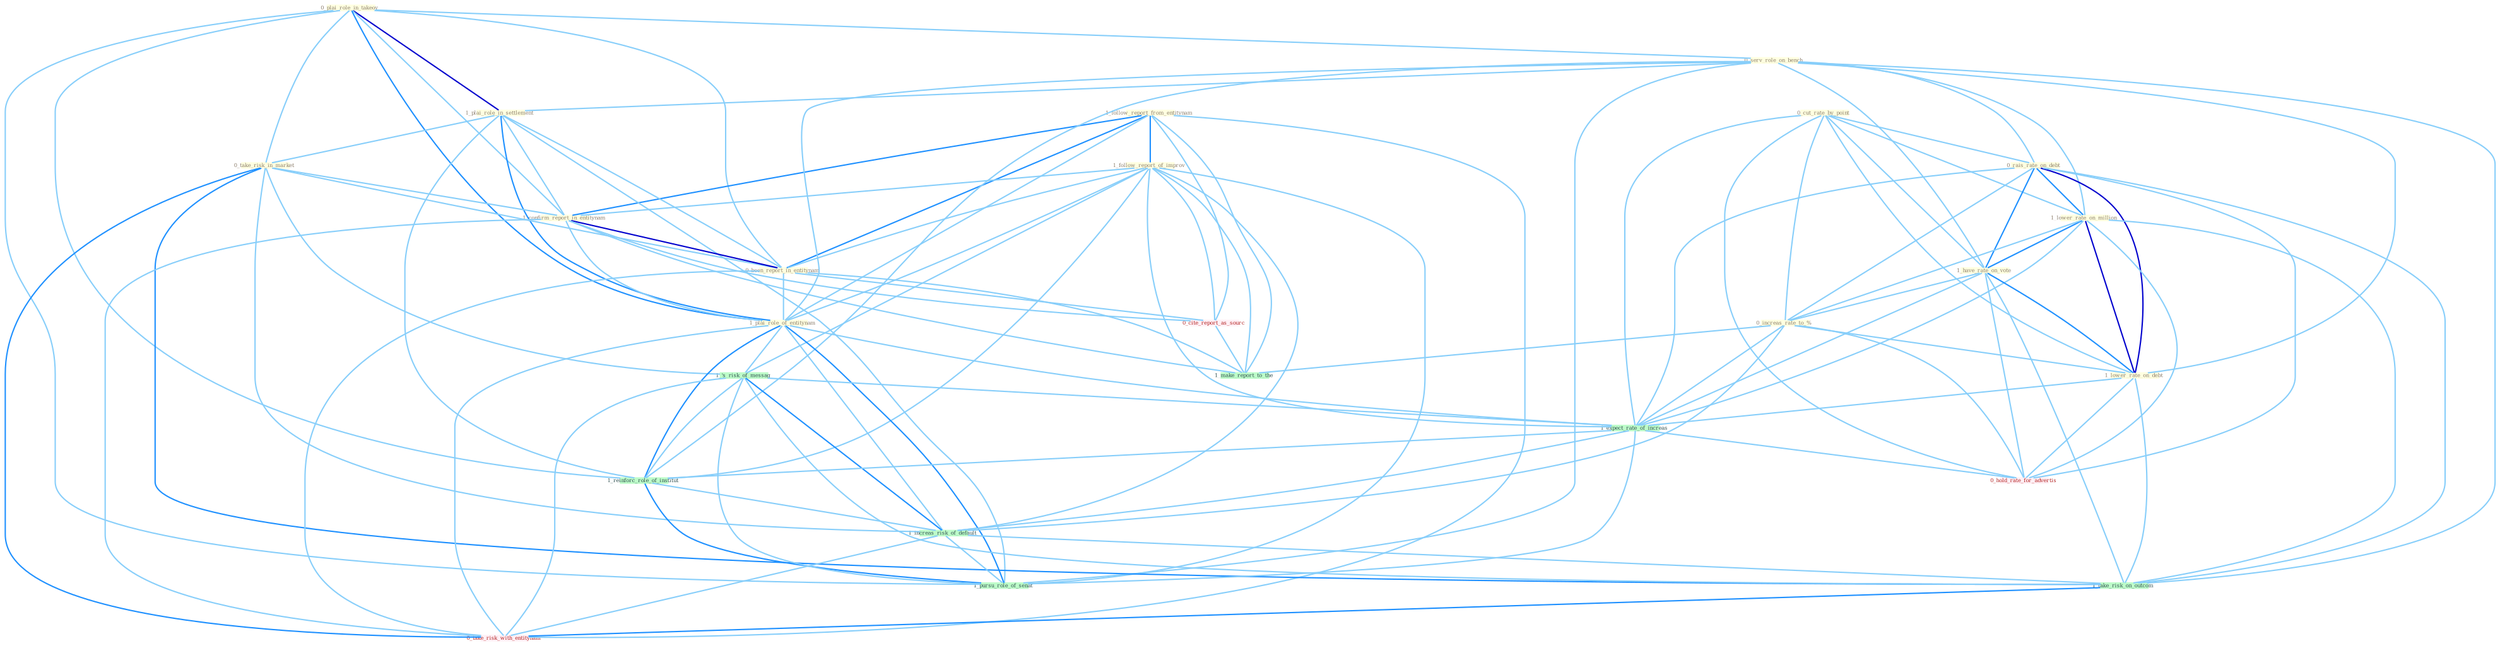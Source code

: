 Graph G{ 
    node
    [shape=polygon,style=filled,width=.5,height=.06,color="#BDFCC9",fixedsize=true,fontsize=4,
    fontcolor="#2f4f4f"];
    {node
    [color="#ffffe0", fontcolor="#8b7d6b"] "0_plai_role_in_takeov " "1_follow_report_from_entitynam " "0_serv_role_on_bench " "1_follow_report_of_improv " "0_cut_rate_by_point " "1_plai_role_in_settlement " "0_rais_rate_on_debt " "0_take_risk_in_market " "1_confirm_report_in_entitynam " "0_been_report_in_entitynam " "1_plai_role_of_entitynam " "1_lower_rate_on_million " "1_have_rate_on_vote " "0_increas_rate_to_% " "1_lower_rate_on_debt "}
{node [color="#fff0f5", fontcolor="#b22222"] "0_cite_report_as_sourc " "0_take_risk_with_entitynam " "0_hold_rate_for_advertis "}
edge [color="#B0E2FF"];

	"0_plai_role_in_takeov " -- "0_serv_role_on_bench " [w="1", color="#87cefa" ];
	"0_plai_role_in_takeov " -- "1_plai_role_in_settlement " [w="3", color="#0000cd" , len=0.6];
	"0_plai_role_in_takeov " -- "0_take_risk_in_market " [w="1", color="#87cefa" ];
	"0_plai_role_in_takeov " -- "1_confirm_report_in_entitynam " [w="1", color="#87cefa" ];
	"0_plai_role_in_takeov " -- "0_been_report_in_entitynam " [w="1", color="#87cefa" ];
	"0_plai_role_in_takeov " -- "1_plai_role_of_entitynam " [w="2", color="#1e90ff" , len=0.8];
	"0_plai_role_in_takeov " -- "1_reinforc_role_of_institut " [w="1", color="#87cefa" ];
	"0_plai_role_in_takeov " -- "1_pursu_role_of_senat " [w="1", color="#87cefa" ];
	"1_follow_report_from_entitynam " -- "1_follow_report_of_improv " [w="2", color="#1e90ff" , len=0.8];
	"1_follow_report_from_entitynam " -- "1_confirm_report_in_entitynam " [w="2", color="#1e90ff" , len=0.8];
	"1_follow_report_from_entitynam " -- "0_been_report_in_entitynam " [w="2", color="#1e90ff" , len=0.8];
	"1_follow_report_from_entitynam " -- "1_plai_role_of_entitynam " [w="1", color="#87cefa" ];
	"1_follow_report_from_entitynam " -- "0_cite_report_as_sourc " [w="1", color="#87cefa" ];
	"1_follow_report_from_entitynam " -- "1_make_report_to_the " [w="1", color="#87cefa" ];
	"1_follow_report_from_entitynam " -- "0_take_risk_with_entitynam " [w="1", color="#87cefa" ];
	"0_serv_role_on_bench " -- "1_plai_role_in_settlement " [w="1", color="#87cefa" ];
	"0_serv_role_on_bench " -- "0_rais_rate_on_debt " [w="1", color="#87cefa" ];
	"0_serv_role_on_bench " -- "1_plai_role_of_entitynam " [w="1", color="#87cefa" ];
	"0_serv_role_on_bench " -- "1_lower_rate_on_million " [w="1", color="#87cefa" ];
	"0_serv_role_on_bench " -- "1_have_rate_on_vote " [w="1", color="#87cefa" ];
	"0_serv_role_on_bench " -- "1_lower_rate_on_debt " [w="1", color="#87cefa" ];
	"0_serv_role_on_bench " -- "1_reinforc_role_of_institut " [w="1", color="#87cefa" ];
	"0_serv_role_on_bench " -- "1_take_risk_on_outcom " [w="1", color="#87cefa" ];
	"0_serv_role_on_bench " -- "1_pursu_role_of_senat " [w="1", color="#87cefa" ];
	"1_follow_report_of_improv " -- "1_confirm_report_in_entitynam " [w="1", color="#87cefa" ];
	"1_follow_report_of_improv " -- "0_been_report_in_entitynam " [w="1", color="#87cefa" ];
	"1_follow_report_of_improv " -- "1_plai_role_of_entitynam " [w="1", color="#87cefa" ];
	"1_follow_report_of_improv " -- "1_'s_risk_of_messag " [w="1", color="#87cefa" ];
	"1_follow_report_of_improv " -- "1_expect_rate_of_increas " [w="1", color="#87cefa" ];
	"1_follow_report_of_improv " -- "1_reinforc_role_of_institut " [w="1", color="#87cefa" ];
	"1_follow_report_of_improv " -- "1_increas_risk_of_default " [w="1", color="#87cefa" ];
	"1_follow_report_of_improv " -- "0_cite_report_as_sourc " [w="1", color="#87cefa" ];
	"1_follow_report_of_improv " -- "1_pursu_role_of_senat " [w="1", color="#87cefa" ];
	"1_follow_report_of_improv " -- "1_make_report_to_the " [w="1", color="#87cefa" ];
	"0_cut_rate_by_point " -- "0_rais_rate_on_debt " [w="1", color="#87cefa" ];
	"0_cut_rate_by_point " -- "1_lower_rate_on_million " [w="1", color="#87cefa" ];
	"0_cut_rate_by_point " -- "1_have_rate_on_vote " [w="1", color="#87cefa" ];
	"0_cut_rate_by_point " -- "0_increas_rate_to_% " [w="1", color="#87cefa" ];
	"0_cut_rate_by_point " -- "1_lower_rate_on_debt " [w="1", color="#87cefa" ];
	"0_cut_rate_by_point " -- "1_expect_rate_of_increas " [w="1", color="#87cefa" ];
	"0_cut_rate_by_point " -- "0_hold_rate_for_advertis " [w="1", color="#87cefa" ];
	"1_plai_role_in_settlement " -- "0_take_risk_in_market " [w="1", color="#87cefa" ];
	"1_plai_role_in_settlement " -- "1_confirm_report_in_entitynam " [w="1", color="#87cefa" ];
	"1_plai_role_in_settlement " -- "0_been_report_in_entitynam " [w="1", color="#87cefa" ];
	"1_plai_role_in_settlement " -- "1_plai_role_of_entitynam " [w="2", color="#1e90ff" , len=0.8];
	"1_plai_role_in_settlement " -- "1_reinforc_role_of_institut " [w="1", color="#87cefa" ];
	"1_plai_role_in_settlement " -- "1_pursu_role_of_senat " [w="1", color="#87cefa" ];
	"0_rais_rate_on_debt " -- "1_lower_rate_on_million " [w="2", color="#1e90ff" , len=0.8];
	"0_rais_rate_on_debt " -- "1_have_rate_on_vote " [w="2", color="#1e90ff" , len=0.8];
	"0_rais_rate_on_debt " -- "0_increas_rate_to_% " [w="1", color="#87cefa" ];
	"0_rais_rate_on_debt " -- "1_lower_rate_on_debt " [w="3", color="#0000cd" , len=0.6];
	"0_rais_rate_on_debt " -- "1_expect_rate_of_increas " [w="1", color="#87cefa" ];
	"0_rais_rate_on_debt " -- "1_take_risk_on_outcom " [w="1", color="#87cefa" ];
	"0_rais_rate_on_debt " -- "0_hold_rate_for_advertis " [w="1", color="#87cefa" ];
	"0_take_risk_in_market " -- "1_confirm_report_in_entitynam " [w="1", color="#87cefa" ];
	"0_take_risk_in_market " -- "0_been_report_in_entitynam " [w="1", color="#87cefa" ];
	"0_take_risk_in_market " -- "1_'s_risk_of_messag " [w="1", color="#87cefa" ];
	"0_take_risk_in_market " -- "1_increas_risk_of_default " [w="1", color="#87cefa" ];
	"0_take_risk_in_market " -- "1_take_risk_on_outcom " [w="2", color="#1e90ff" , len=0.8];
	"0_take_risk_in_market " -- "0_take_risk_with_entitynam " [w="2", color="#1e90ff" , len=0.8];
	"1_confirm_report_in_entitynam " -- "0_been_report_in_entitynam " [w="3", color="#0000cd" , len=0.6];
	"1_confirm_report_in_entitynam " -- "1_plai_role_of_entitynam " [w="1", color="#87cefa" ];
	"1_confirm_report_in_entitynam " -- "0_cite_report_as_sourc " [w="1", color="#87cefa" ];
	"1_confirm_report_in_entitynam " -- "1_make_report_to_the " [w="1", color="#87cefa" ];
	"1_confirm_report_in_entitynam " -- "0_take_risk_with_entitynam " [w="1", color="#87cefa" ];
	"0_been_report_in_entitynam " -- "1_plai_role_of_entitynam " [w="1", color="#87cefa" ];
	"0_been_report_in_entitynam " -- "0_cite_report_as_sourc " [w="1", color="#87cefa" ];
	"0_been_report_in_entitynam " -- "1_make_report_to_the " [w="1", color="#87cefa" ];
	"0_been_report_in_entitynam " -- "0_take_risk_with_entitynam " [w="1", color="#87cefa" ];
	"1_plai_role_of_entitynam " -- "1_'s_risk_of_messag " [w="1", color="#87cefa" ];
	"1_plai_role_of_entitynam " -- "1_expect_rate_of_increas " [w="1", color="#87cefa" ];
	"1_plai_role_of_entitynam " -- "1_reinforc_role_of_institut " [w="2", color="#1e90ff" , len=0.8];
	"1_plai_role_of_entitynam " -- "1_increas_risk_of_default " [w="1", color="#87cefa" ];
	"1_plai_role_of_entitynam " -- "1_pursu_role_of_senat " [w="2", color="#1e90ff" , len=0.8];
	"1_plai_role_of_entitynam " -- "0_take_risk_with_entitynam " [w="1", color="#87cefa" ];
	"1_lower_rate_on_million " -- "1_have_rate_on_vote " [w="2", color="#1e90ff" , len=0.8];
	"1_lower_rate_on_million " -- "0_increas_rate_to_% " [w="1", color="#87cefa" ];
	"1_lower_rate_on_million " -- "1_lower_rate_on_debt " [w="3", color="#0000cd" , len=0.6];
	"1_lower_rate_on_million " -- "1_expect_rate_of_increas " [w="1", color="#87cefa" ];
	"1_lower_rate_on_million " -- "1_take_risk_on_outcom " [w="1", color="#87cefa" ];
	"1_lower_rate_on_million " -- "0_hold_rate_for_advertis " [w="1", color="#87cefa" ];
	"1_have_rate_on_vote " -- "0_increas_rate_to_% " [w="1", color="#87cefa" ];
	"1_have_rate_on_vote " -- "1_lower_rate_on_debt " [w="2", color="#1e90ff" , len=0.8];
	"1_have_rate_on_vote " -- "1_expect_rate_of_increas " [w="1", color="#87cefa" ];
	"1_have_rate_on_vote " -- "1_take_risk_on_outcom " [w="1", color="#87cefa" ];
	"1_have_rate_on_vote " -- "0_hold_rate_for_advertis " [w="1", color="#87cefa" ];
	"0_increas_rate_to_% " -- "1_lower_rate_on_debt " [w="1", color="#87cefa" ];
	"0_increas_rate_to_% " -- "1_expect_rate_of_increas " [w="1", color="#87cefa" ];
	"0_increas_rate_to_% " -- "1_increas_risk_of_default " [w="1", color="#87cefa" ];
	"0_increas_rate_to_% " -- "1_make_report_to_the " [w="1", color="#87cefa" ];
	"0_increas_rate_to_% " -- "0_hold_rate_for_advertis " [w="1", color="#87cefa" ];
	"1_lower_rate_on_debt " -- "1_expect_rate_of_increas " [w="1", color="#87cefa" ];
	"1_lower_rate_on_debt " -- "1_take_risk_on_outcom " [w="1", color="#87cefa" ];
	"1_lower_rate_on_debt " -- "0_hold_rate_for_advertis " [w="1", color="#87cefa" ];
	"1_'s_risk_of_messag " -- "1_expect_rate_of_increas " [w="1", color="#87cefa" ];
	"1_'s_risk_of_messag " -- "1_reinforc_role_of_institut " [w="1", color="#87cefa" ];
	"1_'s_risk_of_messag " -- "1_increas_risk_of_default " [w="2", color="#1e90ff" , len=0.8];
	"1_'s_risk_of_messag " -- "1_take_risk_on_outcom " [w="1", color="#87cefa" ];
	"1_'s_risk_of_messag " -- "1_pursu_role_of_senat " [w="1", color="#87cefa" ];
	"1_'s_risk_of_messag " -- "0_take_risk_with_entitynam " [w="1", color="#87cefa" ];
	"1_expect_rate_of_increas " -- "1_reinforc_role_of_institut " [w="1", color="#87cefa" ];
	"1_expect_rate_of_increas " -- "1_increas_risk_of_default " [w="1", color="#87cefa" ];
	"1_expect_rate_of_increas " -- "1_pursu_role_of_senat " [w="1", color="#87cefa" ];
	"1_expect_rate_of_increas " -- "0_hold_rate_for_advertis " [w="1", color="#87cefa" ];
	"1_reinforc_role_of_institut " -- "1_increas_risk_of_default " [w="1", color="#87cefa" ];
	"1_reinforc_role_of_institut " -- "1_pursu_role_of_senat " [w="2", color="#1e90ff" , len=0.8];
	"1_increas_risk_of_default " -- "1_take_risk_on_outcom " [w="1", color="#87cefa" ];
	"1_increas_risk_of_default " -- "1_pursu_role_of_senat " [w="1", color="#87cefa" ];
	"1_increas_risk_of_default " -- "0_take_risk_with_entitynam " [w="1", color="#87cefa" ];
	"1_take_risk_on_outcom " -- "0_take_risk_with_entitynam " [w="2", color="#1e90ff" , len=0.8];
	"0_cite_report_as_sourc " -- "1_make_report_to_the " [w="1", color="#87cefa" ];
}